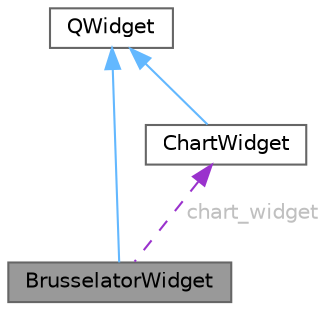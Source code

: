 digraph "BrusselatorWidget"
{
 // LATEX_PDF_SIZE
  bgcolor="transparent";
  edge [fontname=Helvetica,fontsize=10,labelfontname=Helvetica,labelfontsize=10];
  node [fontname=Helvetica,fontsize=10,shape=box,height=0.2,width=0.4];
  Node1 [id="Node000001",label="BrusselatorWidget",height=0.2,width=0.4,color="gray40", fillcolor="grey60", style="filled", fontcolor="black",tooltip="Виджет содержащий виджеты параметров брюселятора"];
  Node2 -> Node1 [id="edge1_Node000001_Node000002",dir="back",color="steelblue1",style="solid",tooltip=" "];
  Node2 [id="Node000002",label="QWidget",height=0.2,width=0.4,color="gray40", fillcolor="white", style="filled",tooltip=" "];
  Node3 -> Node1 [id="edge2_Node000001_Node000003",dir="back",color="darkorchid3",style="dashed",tooltip=" ",label=" chart_widget",fontcolor="grey" ];
  Node3 [id="Node000003",label="ChartWidget",height=0.2,width=0.4,color="gray40", fillcolor="white", style="filled",URL="$classviews_1_1ChartWidget_1_1ChartWidget.html",tooltip="Виджет для построения графиков"];
  Node2 -> Node3 [id="edge3_Node000003_Node000002",dir="back",color="steelblue1",style="solid",tooltip=" "];
}
